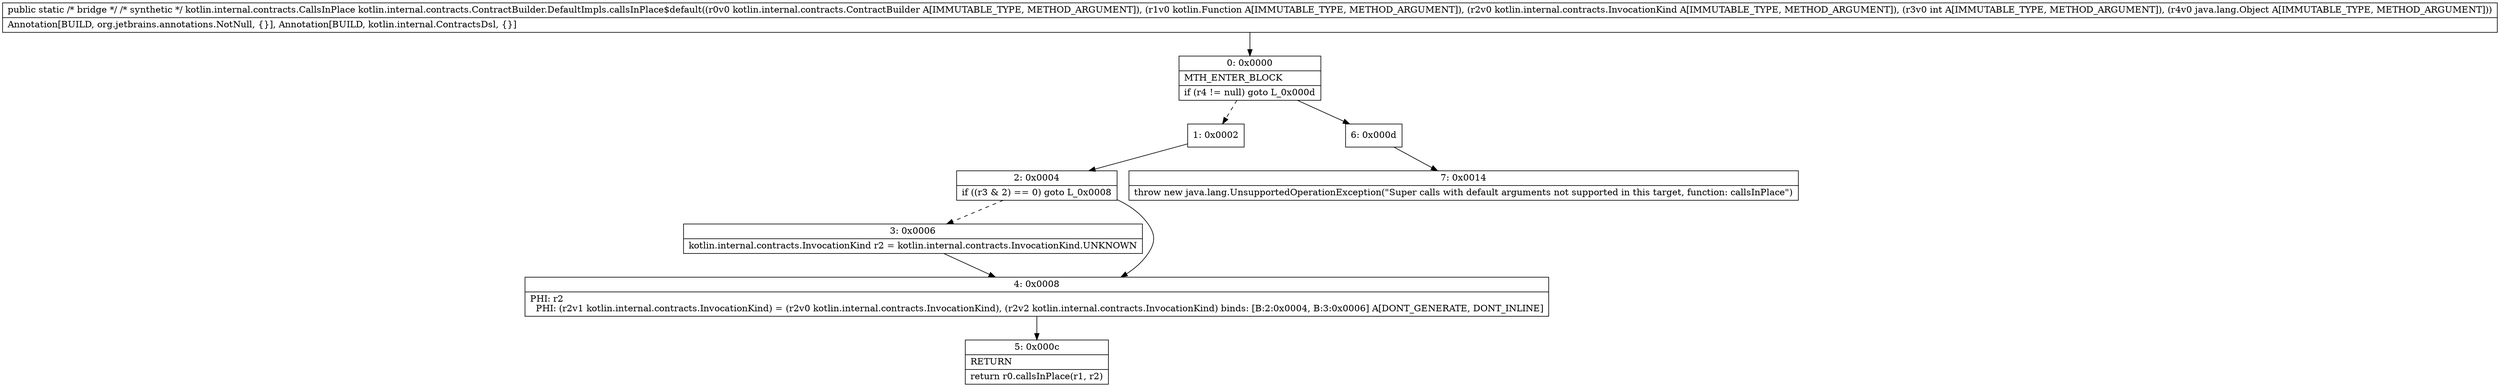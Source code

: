 digraph "CFG forkotlin.internal.contracts.ContractBuilder.DefaultImpls.callsInPlace$default(Lkotlin\/internal\/contracts\/ContractBuilder;Lkotlin\/Function;Lkotlin\/internal\/contracts\/InvocationKind;ILjava\/lang\/Object;)Lkotlin\/internal\/contracts\/CallsInPlace;" {
Node_0 [shape=record,label="{0\:\ 0x0000|MTH_ENTER_BLOCK\l|if (r4 != null) goto L_0x000d\l}"];
Node_1 [shape=record,label="{1\:\ 0x0002}"];
Node_2 [shape=record,label="{2\:\ 0x0004|if ((r3 & 2) == 0) goto L_0x0008\l}"];
Node_3 [shape=record,label="{3\:\ 0x0006|kotlin.internal.contracts.InvocationKind r2 = kotlin.internal.contracts.InvocationKind.UNKNOWN\l}"];
Node_4 [shape=record,label="{4\:\ 0x0008|PHI: r2 \l  PHI: (r2v1 kotlin.internal.contracts.InvocationKind) = (r2v0 kotlin.internal.contracts.InvocationKind), (r2v2 kotlin.internal.contracts.InvocationKind) binds: [B:2:0x0004, B:3:0x0006] A[DONT_GENERATE, DONT_INLINE]\l}"];
Node_5 [shape=record,label="{5\:\ 0x000c|RETURN\l|return r0.callsInPlace(r1, r2)\l}"];
Node_6 [shape=record,label="{6\:\ 0x000d}"];
Node_7 [shape=record,label="{7\:\ 0x0014|throw new java.lang.UnsupportedOperationException(\"Super calls with default arguments not supported in this target, function: callsInPlace\")\l}"];
MethodNode[shape=record,label="{public static \/* bridge *\/ \/* synthetic *\/ kotlin.internal.contracts.CallsInPlace kotlin.internal.contracts.ContractBuilder.DefaultImpls.callsInPlace$default((r0v0 kotlin.internal.contracts.ContractBuilder A[IMMUTABLE_TYPE, METHOD_ARGUMENT]), (r1v0 kotlin.Function A[IMMUTABLE_TYPE, METHOD_ARGUMENT]), (r2v0 kotlin.internal.contracts.InvocationKind A[IMMUTABLE_TYPE, METHOD_ARGUMENT]), (r3v0 int A[IMMUTABLE_TYPE, METHOD_ARGUMENT]), (r4v0 java.lang.Object A[IMMUTABLE_TYPE, METHOD_ARGUMENT]))  | Annotation[BUILD, org.jetbrains.annotations.NotNull, \{\}], Annotation[BUILD, kotlin.internal.ContractsDsl, \{\}]\l}"];
MethodNode -> Node_0;
Node_0 -> Node_1[style=dashed];
Node_0 -> Node_6;
Node_1 -> Node_2;
Node_2 -> Node_3[style=dashed];
Node_2 -> Node_4;
Node_3 -> Node_4;
Node_4 -> Node_5;
Node_6 -> Node_7;
}

